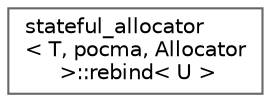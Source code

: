 digraph "类继承关系图"
{
 // LATEX_PDF_SIZE
  bgcolor="transparent";
  edge [fontname=Helvetica,fontsize=10,labelfontname=Helvetica,labelfontsize=10];
  node [fontname=Helvetica,fontsize=10,shape=box,height=0.2,width=0.4];
  rankdir="LR";
  Node0 [id="Node000000",label="stateful_allocator\l\< T, pocma, Allocator\l \>::rebind\< U \>",height=0.2,width=0.4,color="grey40", fillcolor="white", style="filled",URL="$structstateful__allocator_1_1rebind.html",tooltip=" "];
}
